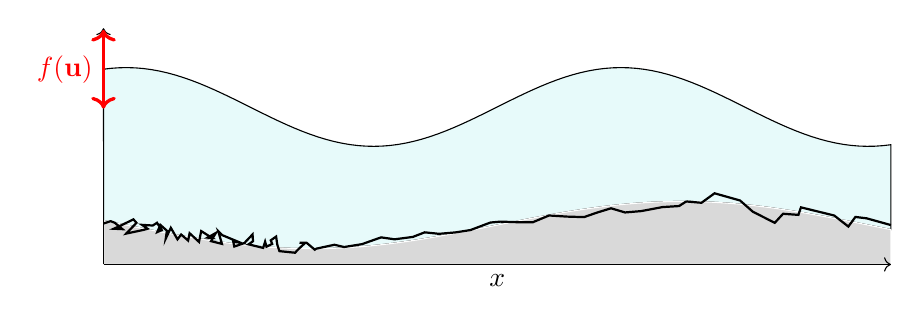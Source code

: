 \begin{tikzpicture}
\usetikzlibrary{decorations.pathmorphing}

\definecolor{copper}{rgb}{0.69, 0.25, 0.21}
\definecolor{tin}{rgb}{0.7, 0.7, 0.7}
\definecolor{water}{HTML}{AFEEEE}
\tikzset{
  rugous1/.style = {black, thick,
    decoration={random steps,segment length=0.05cm,amplitude=.1cm}
  },
}
\tikzset{
  rugous2/.style = {black, thick,
    decoration={random steps,segment length=0.2cm,amplitude=.05cm}
  },
}
\tikzset{
  rugous3/.style = {black, thick,
    decoration={random steps,segment length=0.2cm,amplitude=.15cm}
  },
}

\filldraw [fill = water!30]
   plot [samples = 100,domain = -5:5] (\x, {0.5*sin(\x r) + 2} )
-- plot [samples = 100,domain = 5:-5] (\x, {0.3*sin(\x/1.5 r)+0.5})
-- cycle;

\filldraw[fill = gray!30, draw = white]
   plot [samples = 100,domain = -5:5] (\x, {0.3*sin(\x/1.5 r)+0.5})
-- plot [samples = 100,domain = 5:-5] (\x, 0)
-- cycle;

\draw[rugous1, decorate](-5,0.52) -- (-2.3,0.2);
\draw[rugous2, decorate](-2.3,0.2) -- (2.4,0.8);
\draw[rugous3, decorate](2.4,0.8) -- (5,0.5);

\draw[->] (-5,0) -- (5,0);
\draw (0,0) node[below] {$x$};



\draw[->] (-5,0) -- (-5,3);
\draw[<->, red, very thick] (-5, {0.5*sin(-5 r)+2.5}) -- (-5, {0.5*sin(-5 r)+1.5}) node[midway,left] {$f(\mathbf{u})$};
\
% \draw[->] (0,0.5) -- (0,2);
% \draw (0, 1.25) node[left] {$h(x,t)$} ; %
% \draw (0,0) node[below] {$x$};
% \draw[->] (2,0) -- (2,{0.3*sin(2/1.5 r)+0.5});
% \draw (2, 0.3) node[right] {$Z(x)$} ;
% \draw[->] (1,0) -- (1,{0.5*sin(1 r)+2});
% \draw (1, 1.3) node[right] {$H(x,t)$} ;
\end{tikzpicture}